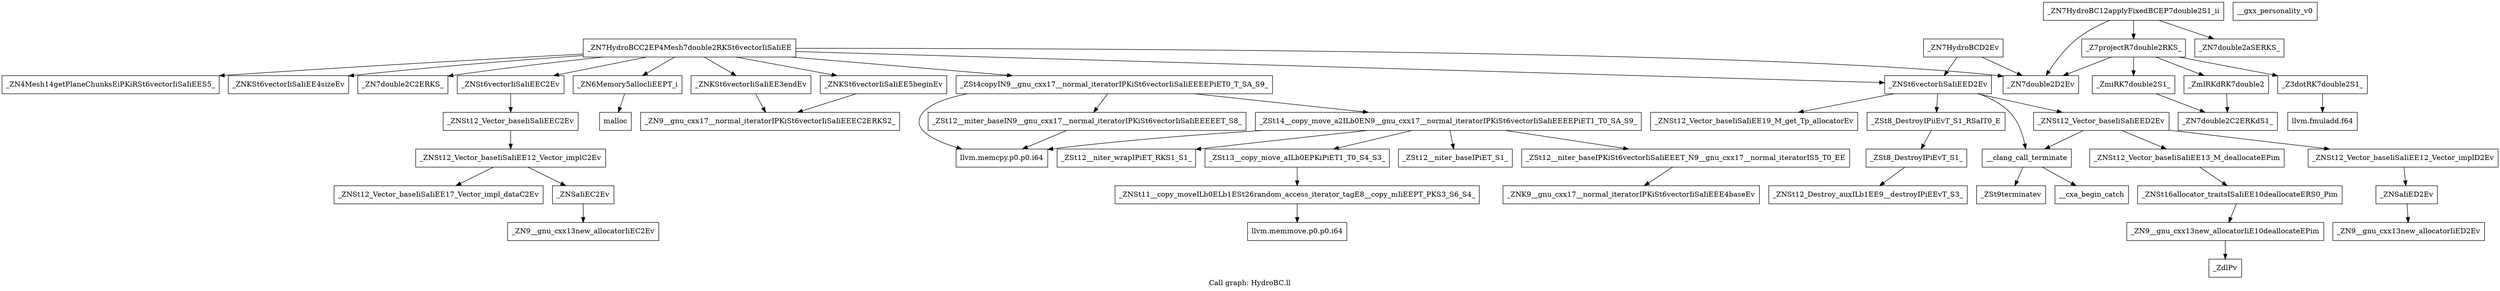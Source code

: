 digraph "Call graph: HydroBC.ll" {
	label="Call graph: HydroBC.ll";

	Node0x55c0fac50d00 [shape=record,label="{_ZN7HydroBCC2EP4Mesh7double2RKSt6vectorIiSaIiEE}"];
	Node0x55c0fac50d00 -> Node0x55c0fac32b80;
	Node0x55c0fac50d00 -> Node0x55c0fac224c0;
	Node0x55c0fac50d00 -> Node0x55c0fac232e0;
	Node0x55c0fac50d00 -> Node0x55c0fac298a0;
	Node0x55c0fac50d00 -> Node0x55c0fac240b0;
	Node0x55c0fac50d00 -> Node0x55c0fac586c0;
	Node0x55c0fac50d00 -> Node0x55c0fac58740;
	Node0x55c0fac50d00 -> Node0x55c0fac24500;
	Node0x55c0fac50d00 -> Node0x55c0fac255f0;
	Node0x55c0fac50d00 -> Node0x55c0fac28050;
	Node0x55c0fac32b80 [shape=record,label="{_ZNKSt6vectorIiSaIiEE4sizeEv}"];
	Node0x55c0fac224c0 [shape=record,label="{_ZN7double2C2ERKS_}"];
	Node0x55c0fac232e0 [shape=record,label="{_ZNSt6vectorIiSaIiEEC2Ev}"];
	Node0x55c0fac232e0 -> Node0x55c0fac29c40;
	Node0x55c0fac240b0 [shape=record,label="{_ZN6Memory5allocIiEEPT_i}"];
	Node0x55c0fac240b0 -> Node0x55c0fac2a480;
	Node0x55c0fac35800 [shape=record,label="{__gxx_personality_v0}"];
	Node0x55c0fac24500 [shape=record,label="{_ZSt4copyIN9__gnu_cxx17__normal_iteratorIPKiSt6vectorIiSaIiEEEEPiET0_T_SA_S9_}"];
	Node0x55c0fac24500 -> Node0x55c0fac2b850;
	Node0x55c0fac24500 -> Node0x55c0fac2c800;
	Node0x55c0fac24500 -> Node0x55c0fac2d2a0;
	Node0x55c0fac586c0 [shape=record,label="{_ZNKSt6vectorIiSaIiEE5beginEv}"];
	Node0x55c0fac586c0 -> Node0x55c0fac2e880;
	Node0x55c0fac58740 [shape=record,label="{_ZNKSt6vectorIiSaIiEE3endEv}"];
	Node0x55c0fac58740 -> Node0x55c0fac2e880;
	Node0x55c0fac255f0 [shape=record,label="{_ZN4Mesh14getPlaneChunksEiPKiRSt6vectorIiSaIiEES5_}"];
	Node0x55c0fac28050 [shape=record,label="{_ZNSt6vectorIiSaIiEED2Ev}"];
	Node0x55c0fac28050 -> Node0x55c0fac2fd00;
	Node0x55c0fac28050 -> Node0x55c0fac32660;
	Node0x55c0fac28050 -> Node0x55c0fac334b0;
	Node0x55c0fac28050 -> Node0x55c0fac34430;
	Node0x55c0fac298a0 [shape=record,label="{_ZN7double2D2Ev}"];
	Node0x55c0fac35e80 [shape=record,label="{_ZN7HydroBCD2Ev}"];
	Node0x55c0fac35e80 -> Node0x55c0fac28050;
	Node0x55c0fac35e80 -> Node0x55c0fac298a0;
	Node0x55c0fac36980 [shape=record,label="{_ZN7HydroBC12applyFixedBCEP7double2S1_ii}"];
	Node0x55c0fac36980 -> Node0x55c0fac37630;
	Node0x55c0fac36980 -> Node0x55c0fac38e20;
	Node0x55c0fac36980 -> Node0x55c0fac298a0;
	Node0x55c0fac2eee0 [shape=record,label="{_ZN9__gnu_cxx13new_allocatorIiE10deallocateEPim}"];
	Node0x55c0fac2eee0 -> Node0x55c0fac33e20;
	Node0x55c0fac33e20 [shape=record,label="{_ZdlPv}"];
	Node0x55c0fac2d330 [shape=record,label="{_ZNSaIiED2Ev}"];
	Node0x55c0fac2d330 -> Node0x55c0fac345b0;
	Node0x55c0fac345b0 [shape=record,label="{_ZN9__gnu_cxx13new_allocatorIiED2Ev}"];
	Node0x55c0fac2a480 [shape=record,label="{malloc}"];
	Node0x55c0fac2e880 [shape=record,label="{_ZN9__gnu_cxx17__normal_iteratorIPKiSt6vectorIiSaIiEEEC2ERKS2_}"];
	Node0x55c0fac37630 [shape=record,label="{_Z7projectR7double2RKS_}"];
	Node0x55c0fac37630 -> Node0x55c0fac39d10;
	Node0x55c0fac37630 -> Node0x55c0fac3c050;
	Node0x55c0fac37630 -> Node0x55c0fac3d650;
	Node0x55c0fac37630 -> Node0x55c0fac298a0;
	Node0x55c0fac38e20 [shape=record,label="{_ZN7double2aSERKS_}"];
	Node0x55c0fac29c40 [shape=record,label="{_ZNSt12_Vector_baseIiSaIiEEC2Ev}"];
	Node0x55c0fac29c40 -> Node0x55c0fac3e660;
	Node0x55c0fac3e660 [shape=record,label="{_ZNSt12_Vector_baseIiSaIiEE12_Vector_implC2Ev}"];
	Node0x55c0fac3e660 -> Node0x55c0fac3f520;
	Node0x55c0fac3e660 -> Node0x55c0fac408a0;
	Node0x55c0fac3f520 [shape=record,label="{_ZNSaIiEC2Ev}"];
	Node0x55c0fac3f520 -> Node0x55c0fac43be0;
	Node0x55c0fac408a0 [shape=record,label="{_ZNSt12_Vector_baseIiSaIiEE17_Vector_impl_dataC2Ev}"];
	Node0x55c0fac43be0 [shape=record,label="{_ZN9__gnu_cxx13new_allocatorIiEC2Ev}"];
	Node0x55c0fac3d650 [shape=record,label="{_ZmiRK7double2S1_}"];
	Node0x55c0fac3d650 -> Node0x55c0fac41e90;
	Node0x55c0fac3c050 [shape=record,label="{_ZmlRKdRK7double2}"];
	Node0x55c0fac3c050 -> Node0x55c0fac41e90;
	Node0x55c0fac39d10 [shape=record,label="{_Z3dotRK7double2S1_}"];
	Node0x55c0fac39d10 -> Node0x55c0fac42ae0;
	Node0x55c0fac41e90 [shape=record,label="{_ZN7double2C2ERKdS1_}"];
	Node0x55c0fac42ae0 [shape=record,label="{llvm.fmuladd.f64}"];
	Node0x55c0fac32660 [shape=record,label="{_ZSt8_DestroyIPiiEvT_S1_RSaIT0_E}"];
	Node0x55c0fac32660 -> Node0x55c0fac44490;
	Node0x55c0fac2fd00 [shape=record,label="{_ZNSt12_Vector_baseIiSaIiEE19_M_get_Tp_allocatorEv}"];
	Node0x55c0fac34430 [shape=record,label="{__clang_call_terminate}"];
	Node0x55c0fac34430 -> Node0x55c0fac498a0;
	Node0x55c0fac34430 -> Node0x55c0fac4a0e0;
	Node0x55c0fac498a0 [shape=record,label="{__cxa_begin_catch}"];
	Node0x55c0fac4a0e0 [shape=record,label="{_ZSt9terminatev}"];
	Node0x55c0fac334b0 [shape=record,label="{_ZNSt12_Vector_baseIiSaIiEED2Ev}"];
	Node0x55c0fac334b0 -> Node0x55c0fac4bd70;
	Node0x55c0fac334b0 -> Node0x55c0fac4cdf0;
	Node0x55c0fac334b0 -> Node0x55c0fac34430;
	Node0x55c0fac44490 [shape=record,label="{_ZSt8_DestroyIPiEvT_S1_}"];
	Node0x55c0fac44490 -> Node0x55c0fac28c90;
	Node0x55c0fac28c90 [shape=record,label="{_ZNSt12_Destroy_auxILb1EE9__destroyIPiEEvT_S3_}"];
	Node0x55c0fac4bd70 [shape=record,label="{_ZNSt12_Vector_baseIiSaIiEE13_M_deallocateEPim}"];
	Node0x55c0fac4bd70 -> Node0x55c0fac2a370;
	Node0x55c0fac4cdf0 [shape=record,label="{_ZNSt12_Vector_baseIiSaIiEE12_Vector_implD2Ev}"];
	Node0x55c0fac4cdf0 -> Node0x55c0fac2d330;
	Node0x55c0fac2a370 [shape=record,label="{_ZNSt16allocator_traitsISaIiEE10deallocateERS0_Pim}"];
	Node0x55c0fac2a370 -> Node0x55c0fac2eee0;
	Node0x55c0fac2d2a0 [shape=record,label="{_ZSt14__copy_move_a2ILb0EN9__gnu_cxx17__normal_iteratorIPKiSt6vectorIiSaIiEEEEPiET1_T0_SA_S9_}"];
	Node0x55c0fac2d2a0 -> Node0x55c0fac2b850;
	Node0x55c0fac2d2a0 -> Node0x55c0fac37140;
	Node0x55c0fac2d2a0 -> Node0x55c0fac5da80;
	Node0x55c0fac2d2a0 -> Node0x55c0fac5da00;
	Node0x55c0fac2d2a0 -> Node0x55c0fac5d830;
	Node0x55c0fac2c800 [shape=record,label="{_ZSt12__miter_baseIN9__gnu_cxx17__normal_iteratorIPKiSt6vectorIiSaIiEEEEET_S8_}"];
	Node0x55c0fac2c800 -> Node0x55c0fac2b850;
	Node0x55c0fac2b850 [shape=record,label="{llvm.memcpy.p0.p0.i64}"];
	Node0x55c0fac5da80 [shape=record,label="{_ZSt12__niter_wrapIPiET_RKS1_S1_}"];
	Node0x55c0fac5da00 [shape=record,label="{_ZSt13__copy_move_aILb0EPKiPiET1_T0_S4_S3_}"];
	Node0x55c0fac5da00 -> Node0x55c0fac5db00;
	Node0x55c0fac37140 [shape=record,label="{_ZSt12__niter_baseIPKiSt6vectorIiSaIiEEET_N9__gnu_cxx17__normal_iteratorIS5_T0_EE}"];
	Node0x55c0fac37140 -> Node0x55c0fac5db80;
	Node0x55c0fac5d830 [shape=record,label="{_ZSt12__niter_baseIPiET_S1_}"];
	Node0x55c0fac5db00 [shape=record,label="{_ZNSt11__copy_moveILb0ELb1ESt26random_access_iterator_tagE8__copy_mIiEEPT_PKS3_S6_S4_}"];
	Node0x55c0fac5db00 -> Node0x55c0fac5dc00;
	Node0x55c0fac5dc00 [shape=record,label="{llvm.memmove.p0.p0.i64}"];
	Node0x55c0fac5db80 [shape=record,label="{_ZNK9__gnu_cxx17__normal_iteratorIPKiSt6vectorIiSaIiEEE4baseEv}"];
}

